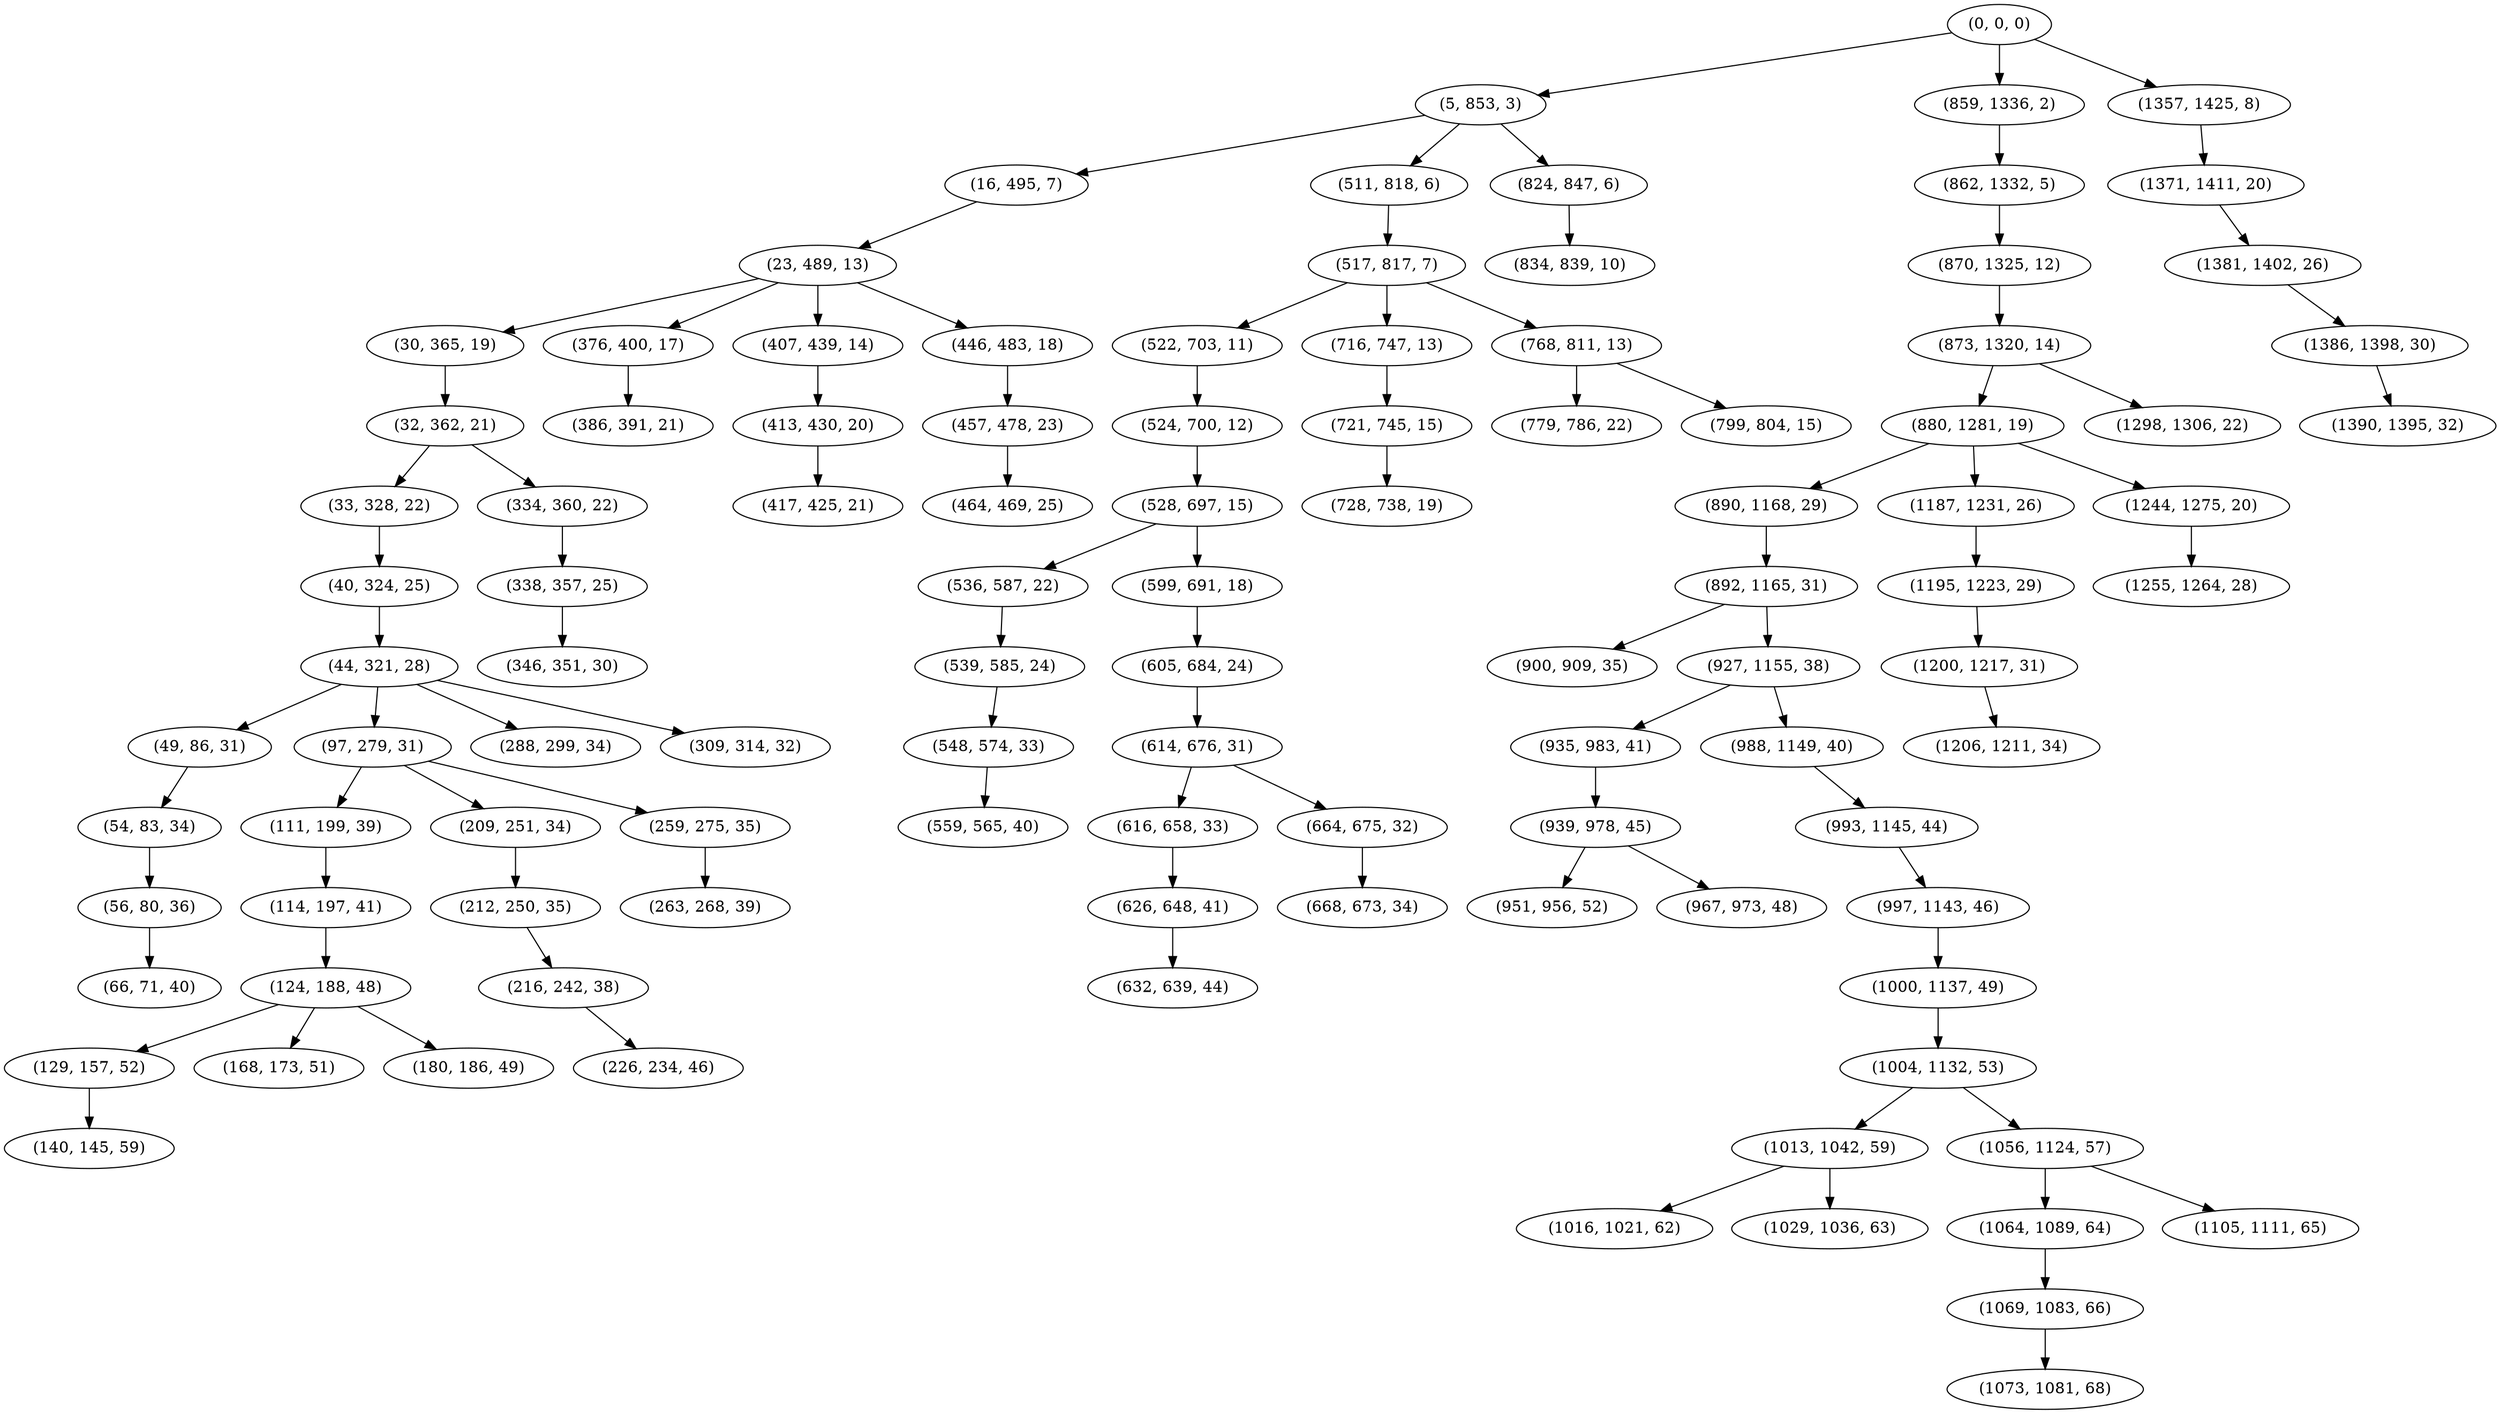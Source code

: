 digraph tree {
    "(0, 0, 0)";
    "(5, 853, 3)";
    "(16, 495, 7)";
    "(23, 489, 13)";
    "(30, 365, 19)";
    "(32, 362, 21)";
    "(33, 328, 22)";
    "(40, 324, 25)";
    "(44, 321, 28)";
    "(49, 86, 31)";
    "(54, 83, 34)";
    "(56, 80, 36)";
    "(66, 71, 40)";
    "(97, 279, 31)";
    "(111, 199, 39)";
    "(114, 197, 41)";
    "(124, 188, 48)";
    "(129, 157, 52)";
    "(140, 145, 59)";
    "(168, 173, 51)";
    "(180, 186, 49)";
    "(209, 251, 34)";
    "(212, 250, 35)";
    "(216, 242, 38)";
    "(226, 234, 46)";
    "(259, 275, 35)";
    "(263, 268, 39)";
    "(288, 299, 34)";
    "(309, 314, 32)";
    "(334, 360, 22)";
    "(338, 357, 25)";
    "(346, 351, 30)";
    "(376, 400, 17)";
    "(386, 391, 21)";
    "(407, 439, 14)";
    "(413, 430, 20)";
    "(417, 425, 21)";
    "(446, 483, 18)";
    "(457, 478, 23)";
    "(464, 469, 25)";
    "(511, 818, 6)";
    "(517, 817, 7)";
    "(522, 703, 11)";
    "(524, 700, 12)";
    "(528, 697, 15)";
    "(536, 587, 22)";
    "(539, 585, 24)";
    "(548, 574, 33)";
    "(559, 565, 40)";
    "(599, 691, 18)";
    "(605, 684, 24)";
    "(614, 676, 31)";
    "(616, 658, 33)";
    "(626, 648, 41)";
    "(632, 639, 44)";
    "(664, 675, 32)";
    "(668, 673, 34)";
    "(716, 747, 13)";
    "(721, 745, 15)";
    "(728, 738, 19)";
    "(768, 811, 13)";
    "(779, 786, 22)";
    "(799, 804, 15)";
    "(824, 847, 6)";
    "(834, 839, 10)";
    "(859, 1336, 2)";
    "(862, 1332, 5)";
    "(870, 1325, 12)";
    "(873, 1320, 14)";
    "(880, 1281, 19)";
    "(890, 1168, 29)";
    "(892, 1165, 31)";
    "(900, 909, 35)";
    "(927, 1155, 38)";
    "(935, 983, 41)";
    "(939, 978, 45)";
    "(951, 956, 52)";
    "(967, 973, 48)";
    "(988, 1149, 40)";
    "(993, 1145, 44)";
    "(997, 1143, 46)";
    "(1000, 1137, 49)";
    "(1004, 1132, 53)";
    "(1013, 1042, 59)";
    "(1016, 1021, 62)";
    "(1029, 1036, 63)";
    "(1056, 1124, 57)";
    "(1064, 1089, 64)";
    "(1069, 1083, 66)";
    "(1073, 1081, 68)";
    "(1105, 1111, 65)";
    "(1187, 1231, 26)";
    "(1195, 1223, 29)";
    "(1200, 1217, 31)";
    "(1206, 1211, 34)";
    "(1244, 1275, 20)";
    "(1255, 1264, 28)";
    "(1298, 1306, 22)";
    "(1357, 1425, 8)";
    "(1371, 1411, 20)";
    "(1381, 1402, 26)";
    "(1386, 1398, 30)";
    "(1390, 1395, 32)";
    "(0, 0, 0)" -> "(5, 853, 3)";
    "(0, 0, 0)" -> "(859, 1336, 2)";
    "(0, 0, 0)" -> "(1357, 1425, 8)";
    "(5, 853, 3)" -> "(16, 495, 7)";
    "(5, 853, 3)" -> "(511, 818, 6)";
    "(5, 853, 3)" -> "(824, 847, 6)";
    "(16, 495, 7)" -> "(23, 489, 13)";
    "(23, 489, 13)" -> "(30, 365, 19)";
    "(23, 489, 13)" -> "(376, 400, 17)";
    "(23, 489, 13)" -> "(407, 439, 14)";
    "(23, 489, 13)" -> "(446, 483, 18)";
    "(30, 365, 19)" -> "(32, 362, 21)";
    "(32, 362, 21)" -> "(33, 328, 22)";
    "(32, 362, 21)" -> "(334, 360, 22)";
    "(33, 328, 22)" -> "(40, 324, 25)";
    "(40, 324, 25)" -> "(44, 321, 28)";
    "(44, 321, 28)" -> "(49, 86, 31)";
    "(44, 321, 28)" -> "(97, 279, 31)";
    "(44, 321, 28)" -> "(288, 299, 34)";
    "(44, 321, 28)" -> "(309, 314, 32)";
    "(49, 86, 31)" -> "(54, 83, 34)";
    "(54, 83, 34)" -> "(56, 80, 36)";
    "(56, 80, 36)" -> "(66, 71, 40)";
    "(97, 279, 31)" -> "(111, 199, 39)";
    "(97, 279, 31)" -> "(209, 251, 34)";
    "(97, 279, 31)" -> "(259, 275, 35)";
    "(111, 199, 39)" -> "(114, 197, 41)";
    "(114, 197, 41)" -> "(124, 188, 48)";
    "(124, 188, 48)" -> "(129, 157, 52)";
    "(124, 188, 48)" -> "(168, 173, 51)";
    "(124, 188, 48)" -> "(180, 186, 49)";
    "(129, 157, 52)" -> "(140, 145, 59)";
    "(209, 251, 34)" -> "(212, 250, 35)";
    "(212, 250, 35)" -> "(216, 242, 38)";
    "(216, 242, 38)" -> "(226, 234, 46)";
    "(259, 275, 35)" -> "(263, 268, 39)";
    "(334, 360, 22)" -> "(338, 357, 25)";
    "(338, 357, 25)" -> "(346, 351, 30)";
    "(376, 400, 17)" -> "(386, 391, 21)";
    "(407, 439, 14)" -> "(413, 430, 20)";
    "(413, 430, 20)" -> "(417, 425, 21)";
    "(446, 483, 18)" -> "(457, 478, 23)";
    "(457, 478, 23)" -> "(464, 469, 25)";
    "(511, 818, 6)" -> "(517, 817, 7)";
    "(517, 817, 7)" -> "(522, 703, 11)";
    "(517, 817, 7)" -> "(716, 747, 13)";
    "(517, 817, 7)" -> "(768, 811, 13)";
    "(522, 703, 11)" -> "(524, 700, 12)";
    "(524, 700, 12)" -> "(528, 697, 15)";
    "(528, 697, 15)" -> "(536, 587, 22)";
    "(528, 697, 15)" -> "(599, 691, 18)";
    "(536, 587, 22)" -> "(539, 585, 24)";
    "(539, 585, 24)" -> "(548, 574, 33)";
    "(548, 574, 33)" -> "(559, 565, 40)";
    "(599, 691, 18)" -> "(605, 684, 24)";
    "(605, 684, 24)" -> "(614, 676, 31)";
    "(614, 676, 31)" -> "(616, 658, 33)";
    "(614, 676, 31)" -> "(664, 675, 32)";
    "(616, 658, 33)" -> "(626, 648, 41)";
    "(626, 648, 41)" -> "(632, 639, 44)";
    "(664, 675, 32)" -> "(668, 673, 34)";
    "(716, 747, 13)" -> "(721, 745, 15)";
    "(721, 745, 15)" -> "(728, 738, 19)";
    "(768, 811, 13)" -> "(779, 786, 22)";
    "(768, 811, 13)" -> "(799, 804, 15)";
    "(824, 847, 6)" -> "(834, 839, 10)";
    "(859, 1336, 2)" -> "(862, 1332, 5)";
    "(862, 1332, 5)" -> "(870, 1325, 12)";
    "(870, 1325, 12)" -> "(873, 1320, 14)";
    "(873, 1320, 14)" -> "(880, 1281, 19)";
    "(873, 1320, 14)" -> "(1298, 1306, 22)";
    "(880, 1281, 19)" -> "(890, 1168, 29)";
    "(880, 1281, 19)" -> "(1187, 1231, 26)";
    "(880, 1281, 19)" -> "(1244, 1275, 20)";
    "(890, 1168, 29)" -> "(892, 1165, 31)";
    "(892, 1165, 31)" -> "(900, 909, 35)";
    "(892, 1165, 31)" -> "(927, 1155, 38)";
    "(927, 1155, 38)" -> "(935, 983, 41)";
    "(927, 1155, 38)" -> "(988, 1149, 40)";
    "(935, 983, 41)" -> "(939, 978, 45)";
    "(939, 978, 45)" -> "(951, 956, 52)";
    "(939, 978, 45)" -> "(967, 973, 48)";
    "(988, 1149, 40)" -> "(993, 1145, 44)";
    "(993, 1145, 44)" -> "(997, 1143, 46)";
    "(997, 1143, 46)" -> "(1000, 1137, 49)";
    "(1000, 1137, 49)" -> "(1004, 1132, 53)";
    "(1004, 1132, 53)" -> "(1013, 1042, 59)";
    "(1004, 1132, 53)" -> "(1056, 1124, 57)";
    "(1013, 1042, 59)" -> "(1016, 1021, 62)";
    "(1013, 1042, 59)" -> "(1029, 1036, 63)";
    "(1056, 1124, 57)" -> "(1064, 1089, 64)";
    "(1056, 1124, 57)" -> "(1105, 1111, 65)";
    "(1064, 1089, 64)" -> "(1069, 1083, 66)";
    "(1069, 1083, 66)" -> "(1073, 1081, 68)";
    "(1187, 1231, 26)" -> "(1195, 1223, 29)";
    "(1195, 1223, 29)" -> "(1200, 1217, 31)";
    "(1200, 1217, 31)" -> "(1206, 1211, 34)";
    "(1244, 1275, 20)" -> "(1255, 1264, 28)";
    "(1357, 1425, 8)" -> "(1371, 1411, 20)";
    "(1371, 1411, 20)" -> "(1381, 1402, 26)";
    "(1381, 1402, 26)" -> "(1386, 1398, 30)";
    "(1386, 1398, 30)" -> "(1390, 1395, 32)";
}
